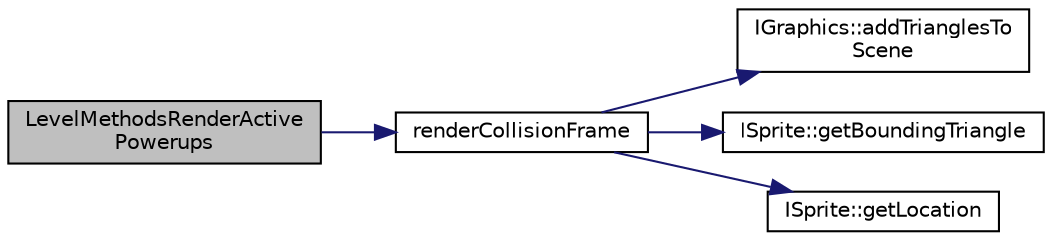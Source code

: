 digraph "LevelMethodsRenderActivePowerups"
{
 // LATEX_PDF_SIZE
  edge [fontname="Helvetica",fontsize="10",labelfontname="Helvetica",labelfontsize="10"];
  node [fontname="Helvetica",fontsize="10",shape=record];
  rankdir="LR";
  Node1 [label="LevelMethodsRenderActive\lPowerups",height=0.2,width=0.4,color="black", fillcolor="grey75", style="filled", fontcolor="black",tooltip="Animates and renders the power ups to the screen"];
  Node1 -> Node2 [color="midnightblue",fontsize="10",style="solid",fontname="Helvetica"];
  Node2 [label="renderCollisionFrame",height=0.2,width=0.4,color="black", fillcolor="white", style="filled",URL="$_level_methods_8cpp.html#a5b6077bad247c8ffe1d1601def5c56a5",tooltip=" "];
  Node2 -> Node3 [color="midnightblue",fontsize="10",style="solid",fontname="Helvetica"];
  Node3 [label="IGraphics::addTrianglesTo\lScene",height=0.2,width=0.4,color="black", fillcolor="white", style="filled",URL="$class_i_graphics.html#a3a87843b21c38ade740c475998313cf9",tooltip=" "];
  Node2 -> Node4 [color="midnightblue",fontsize="10",style="solid",fontname="Helvetica"];
  Node4 [label="ISprite::getBoundingTriangle",height=0.2,width=0.4,color="black", fillcolor="white", style="filled",URL="$class_i_sprite.html#ad02479bdf3ae8da1e43dd39a95b96940",tooltip=" "];
  Node2 -> Node5 [color="midnightblue",fontsize="10",style="solid",fontname="Helvetica"];
  Node5 [label="ISprite::getLocation",height=0.2,width=0.4,color="black", fillcolor="white", style="filled",URL="$class_i_sprite.html#a04e5809c871ecfe7caeab6d6886e2bbd",tooltip=" "];
}
